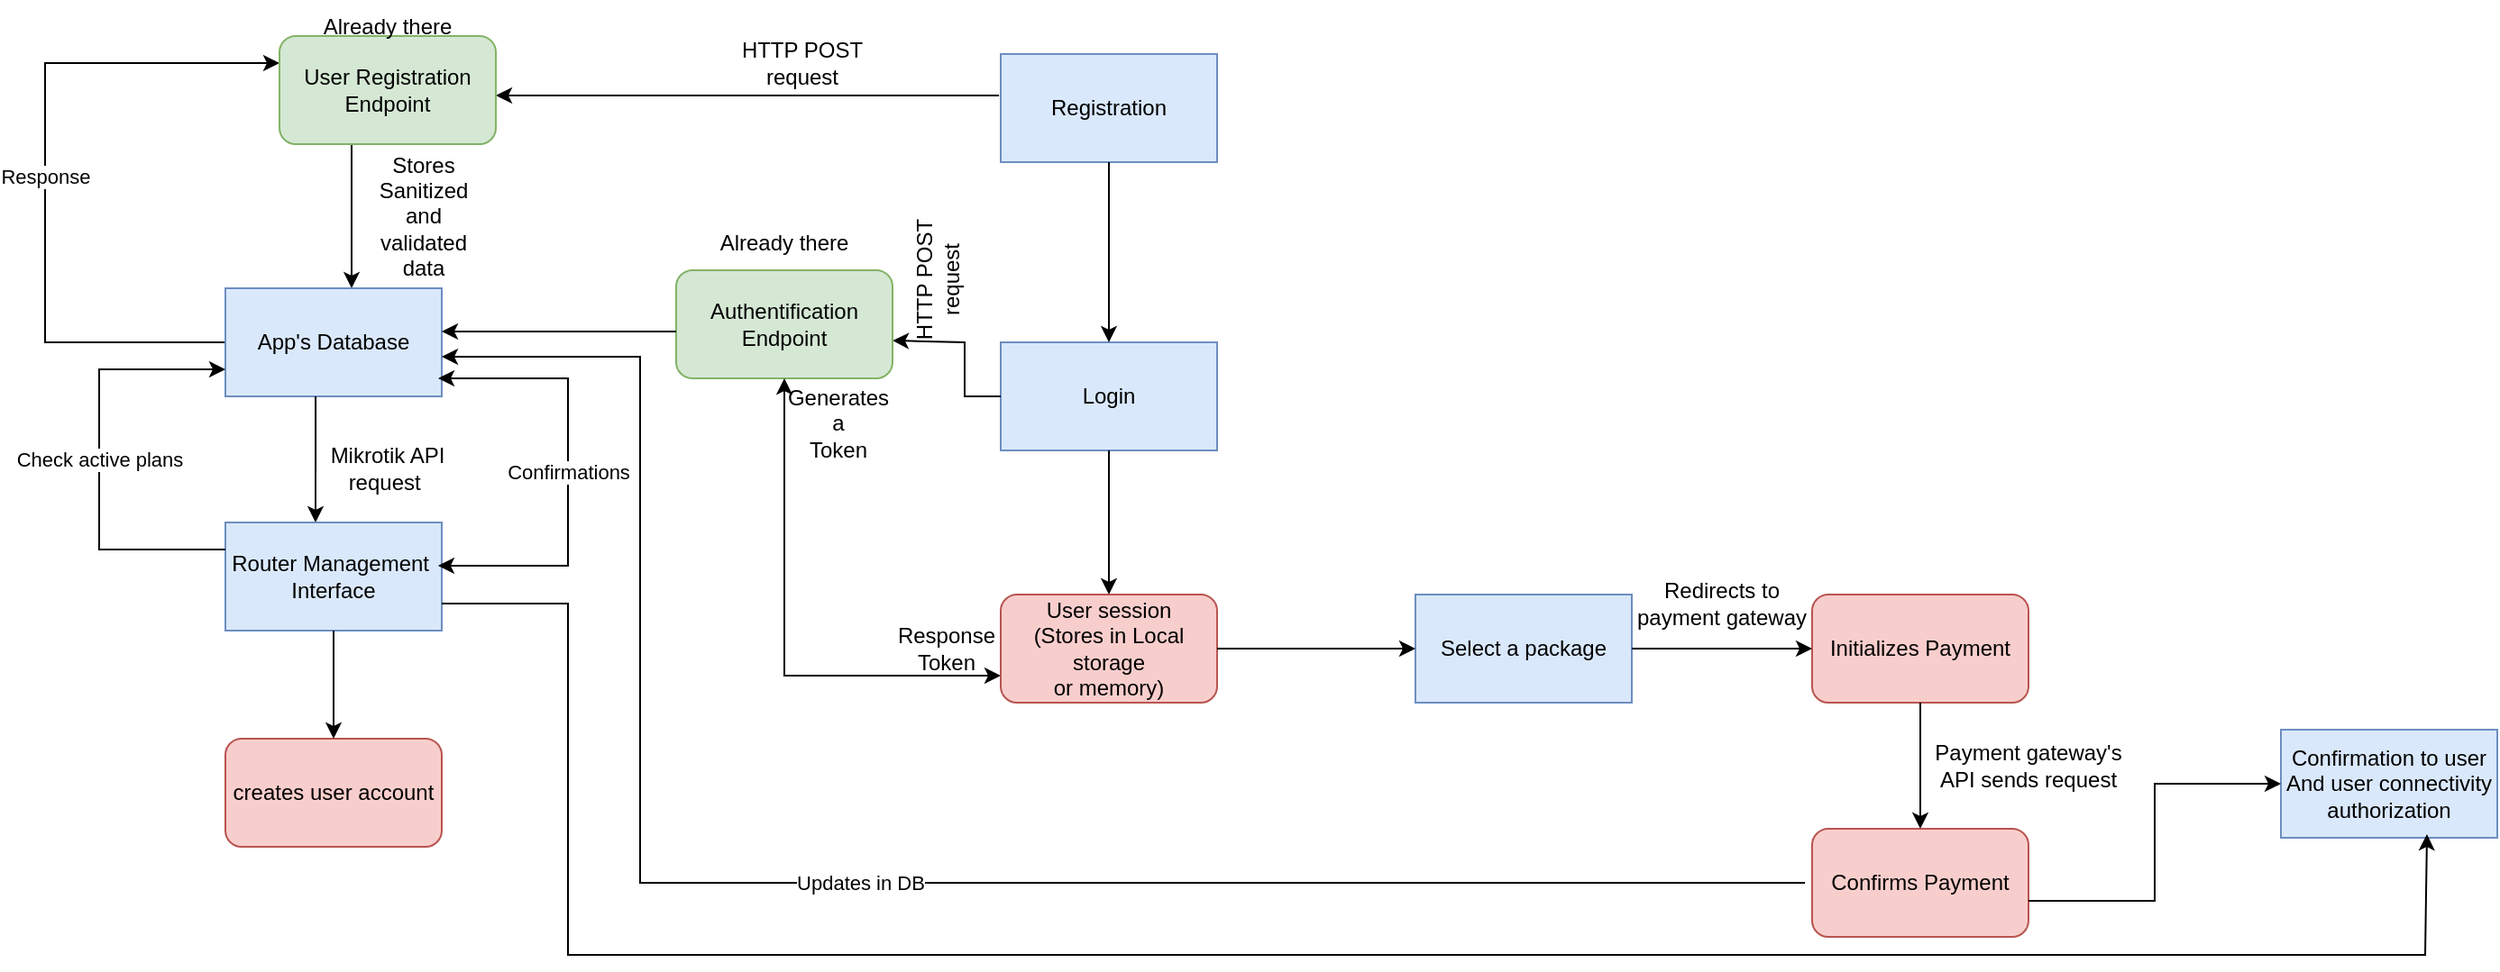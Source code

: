 <mxfile version="23.1.5" type="github">
  <diagram name="Page-1" id="sBodYX_Wt0fe1jOT6rNt">
    <mxGraphModel dx="1947" dy="497" grid="1" gridSize="10" guides="1" tooltips="1" connect="1" arrows="1" fold="1" page="1" pageScale="1" pageWidth="827" pageHeight="1169" math="0" shadow="0">
      <root>
        <mxCell id="0" />
        <mxCell id="1" parent="0" />
        <mxCell id="U-NQsNrkRnYrdvfyYx4k-1" value="Registration" style="rounded=0;whiteSpace=wrap;html=1;fillColor=#dae8fc;strokeColor=#6c8ebf;" parent="1" vertex="1">
          <mxGeometry x="440" y="180" width="120" height="60" as="geometry" />
        </mxCell>
        <mxCell id="U-NQsNrkRnYrdvfyYx4k-2" value="Login" style="rounded=0;whiteSpace=wrap;html=1;fillColor=#dae8fc;strokeColor=#6c8ebf;" parent="1" vertex="1">
          <mxGeometry x="440" y="340" width="120" height="60" as="geometry" />
        </mxCell>
        <mxCell id="DA_IUHjIiNAHubX0HCw5-2" value="" style="endArrow=classic;html=1;rounded=0;exitX=-0.008;exitY=0.383;exitDx=0;exitDy=0;exitPerimeter=0;" parent="1" source="U-NQsNrkRnYrdvfyYx4k-1" edge="1">
          <mxGeometry width="50" height="50" relative="1" as="geometry">
            <mxPoint x="120" y="250" as="sourcePoint" />
            <mxPoint x="160" y="203" as="targetPoint" />
          </mxGeometry>
        </mxCell>
        <mxCell id="DA_IUHjIiNAHubX0HCw5-4" value="HTTP POST request" style="text;strokeColor=none;align=center;fillColor=none;html=1;verticalAlign=middle;whiteSpace=wrap;rounded=0;" parent="1" vertex="1">
          <mxGeometry x="280" y="170" width="100" height="30" as="geometry" />
        </mxCell>
        <mxCell id="DA_IUHjIiNAHubX0HCw5-5" value="" style="endArrow=classic;html=1;rounded=0;exitX=0.5;exitY=1;exitDx=0;exitDy=0;entryX=0.75;entryY=0;entryDx=0;entryDy=0;" parent="1" edge="1">
          <mxGeometry width="50" height="50" relative="1" as="geometry">
            <mxPoint x="80" y="230" as="sourcePoint" />
            <mxPoint x="80" y="310" as="targetPoint" />
          </mxGeometry>
        </mxCell>
        <mxCell id="DA_IUHjIiNAHubX0HCw5-21" value="Response" style="edgeStyle=none;rounded=0;orthogonalLoop=1;jettySize=auto;html=1;exitX=0;exitY=0.5;exitDx=0;exitDy=0;entryX=0;entryY=0.25;entryDx=0;entryDy=0;" parent="1" source="DA_IUHjIiNAHubX0HCw5-6" target="DA_IUHjIiNAHubX0HCw5-8" edge="1">
          <mxGeometry relative="1" as="geometry">
            <mxPoint y="90" as="targetPoint" />
            <Array as="points">
              <mxPoint x="-90" y="340" />
              <mxPoint x="-90" y="185" />
            </Array>
          </mxGeometry>
        </mxCell>
        <mxCell id="DA_IUHjIiNAHubX0HCw5-6" value="App&#39;s Database" style="whiteSpace=wrap;html=1;fillColor=#dae8fc;strokeColor=#6c8ebf;" parent="1" vertex="1">
          <mxGeometry x="10" y="310" width="120" height="60" as="geometry" />
        </mxCell>
        <mxCell id="DA_IUHjIiNAHubX0HCw5-7" value="Stores Sanitized and validated data" style="text;strokeColor=none;align=center;fillColor=none;html=1;verticalAlign=middle;whiteSpace=wrap;rounded=0;" parent="1" vertex="1">
          <mxGeometry x="90" y="240" width="60" height="60" as="geometry" />
        </mxCell>
        <mxCell id="DA_IUHjIiNAHubX0HCw5-8" value="User Registration&lt;br style=&quot;border-color: var(--border-color);&quot;&gt;Endpoint" style="rounded=1;whiteSpace=wrap;html=1;fillColor=#d5e8d4;strokeColor=#82b366;" parent="1" vertex="1">
          <mxGeometry x="40" y="170" width="120" height="60" as="geometry" />
        </mxCell>
        <mxCell id="DA_IUHjIiNAHubX0HCw5-9" value="" style="endArrow=classic;html=1;rounded=0;exitX=0.417;exitY=1;exitDx=0;exitDy=0;exitPerimeter=0;" parent="1" source="DA_IUHjIiNAHubX0HCw5-6" edge="1">
          <mxGeometry width="50" height="50" relative="1" as="geometry">
            <mxPoint x="45" y="440" as="sourcePoint" />
            <mxPoint x="60" y="440" as="targetPoint" />
            <Array as="points">
              <mxPoint x="60" y="440" />
            </Array>
          </mxGeometry>
        </mxCell>
        <mxCell id="DA_IUHjIiNAHubX0HCw5-10" value="Router Management&amp;nbsp;&lt;br&gt;Interface" style="whiteSpace=wrap;html=1;fillColor=#dae8fc;strokeColor=#6c8ebf;" parent="1" vertex="1">
          <mxGeometry x="10" y="440" width="120" height="60" as="geometry" />
        </mxCell>
        <mxCell id="DA_IUHjIiNAHubX0HCw5-11" value="Mikrotik API request&amp;nbsp;" style="text;strokeColor=none;align=center;fillColor=none;html=1;verticalAlign=middle;whiteSpace=wrap;rounded=0;" parent="1" vertex="1">
          <mxGeometry x="65" y="390" width="70" height="40" as="geometry" />
        </mxCell>
        <mxCell id="DA_IUHjIiNAHubX0HCw5-15" value="creates user account" style="rounded=1;whiteSpace=wrap;html=1;fillColor=#f8cecc;strokeColor=#b85450;" parent="1" vertex="1">
          <mxGeometry x="10" y="560" width="120" height="60" as="geometry" />
        </mxCell>
        <mxCell id="DA_IUHjIiNAHubX0HCw5-16" value="" style="endArrow=classic;html=1;rounded=0;exitX=0.5;exitY=1;exitDx=0;exitDy=0;" parent="1" source="DA_IUHjIiNAHubX0HCw5-10" edge="1">
          <mxGeometry width="50" height="50" relative="1" as="geometry">
            <mxPoint x="30" y="550" as="sourcePoint" />
            <mxPoint x="70" y="560" as="targetPoint" />
          </mxGeometry>
        </mxCell>
        <mxCell id="DA_IUHjIiNAHubX0HCw5-22" value="" style="endArrow=classic;html=1;rounded=0;entryX=0.5;entryY=0;entryDx=0;entryDy=0;exitX=0.5;exitY=1;exitDx=0;exitDy=0;" parent="1" source="U-NQsNrkRnYrdvfyYx4k-1" target="U-NQsNrkRnYrdvfyYx4k-2" edge="1">
          <mxGeometry width="50" height="50" relative="1" as="geometry">
            <mxPoint x="475" y="320" as="sourcePoint" />
            <mxPoint x="525" y="270" as="targetPoint" />
          </mxGeometry>
        </mxCell>
        <mxCell id="DA_IUHjIiNAHubX0HCw5-23" value="" style="endArrow=classic;html=1;rounded=0;exitX=0;exitY=0.5;exitDx=0;exitDy=0;entryX=1;entryY=0.65;entryDx=0;entryDy=0;entryPerimeter=0;" parent="1" source="U-NQsNrkRnYrdvfyYx4k-2" target="DA_IUHjIiNAHubX0HCw5-24" edge="1">
          <mxGeometry width="50" height="50" relative="1" as="geometry">
            <mxPoint x="320" y="400" as="sourcePoint" />
            <mxPoint x="390" y="339" as="targetPoint" />
            <Array as="points">
              <mxPoint x="420" y="370" />
              <mxPoint x="420" y="340" />
            </Array>
          </mxGeometry>
        </mxCell>
        <mxCell id="DA_IUHjIiNAHubX0HCw5-24" value="Authentification&lt;br&gt;Endpoint" style="rounded=1;whiteSpace=wrap;html=1;fillColor=#d5e8d4;strokeColor=#82b366;" parent="1" vertex="1">
          <mxGeometry x="260" y="300" width="120" height="60" as="geometry" />
        </mxCell>
        <mxCell id="DA_IUHjIiNAHubX0HCw5-25" value="" style="endArrow=classic;html=1;rounded=0;entryX=1;entryY=0.4;entryDx=0;entryDy=0;entryPerimeter=0;" parent="1" target="DA_IUHjIiNAHubX0HCw5-6" edge="1">
          <mxGeometry width="50" height="50" relative="1" as="geometry">
            <mxPoint x="260" y="334" as="sourcePoint" />
            <mxPoint x="370" y="350" as="targetPoint" />
          </mxGeometry>
        </mxCell>
        <mxCell id="DA_IUHjIiNAHubX0HCw5-27" value="HTTP POST&lt;br&gt;request" style="text;strokeColor=none;align=center;fillColor=none;html=1;verticalAlign=middle;whiteSpace=wrap;rounded=0;rotation=-90;" parent="1" vertex="1">
          <mxGeometry x="360" y="290" width="90" height="30" as="geometry" />
        </mxCell>
        <mxCell id="DA_IUHjIiNAHubX0HCw5-30" value="" style="endArrow=classic;html=1;rounded=0;entryX=0.5;entryY=0;entryDx=0;entryDy=0;exitX=0.5;exitY=1;exitDx=0;exitDy=0;" parent="1" source="U-NQsNrkRnYrdvfyYx4k-2" edge="1">
          <mxGeometry width="50" height="50" relative="1" as="geometry">
            <mxPoint x="460" y="450" as="sourcePoint" />
            <mxPoint x="500" y="480" as="targetPoint" />
          </mxGeometry>
        </mxCell>
        <mxCell id="DA_IUHjIiNAHubX0HCw5-31" value="Generates a&lt;br&gt;Token" style="text;strokeColor=none;align=center;fillColor=none;html=1;verticalAlign=middle;whiteSpace=wrap;rounded=0;" parent="1" vertex="1">
          <mxGeometry x="320" y="370" width="60" height="30" as="geometry" />
        </mxCell>
        <mxCell id="DA_IUHjIiNAHubX0HCw5-32" value="" style="endArrow=classic;startArrow=classic;html=1;rounded=0;exitX=0;exitY=0.75;exitDx=0;exitDy=0;" parent="1" edge="1">
          <mxGeometry width="50" height="50" relative="1" as="geometry">
            <mxPoint x="440" y="525" as="sourcePoint" />
            <mxPoint x="320" y="360" as="targetPoint" />
            <Array as="points">
              <mxPoint x="320" y="525" />
            </Array>
          </mxGeometry>
        </mxCell>
        <mxCell id="DA_IUHjIiNAHubX0HCw5-33" value="Response&lt;br&gt;Token" style="text;strokeColor=none;align=center;fillColor=none;html=1;verticalAlign=middle;whiteSpace=wrap;rounded=0;" parent="1" vertex="1">
          <mxGeometry x="380" y="495" width="60" height="30" as="geometry" />
        </mxCell>
        <mxCell id="DA_IUHjIiNAHubX0HCw5-34" value="User session&lt;br style=&quot;border-color: var(--border-color);&quot;&gt;(Stores in Local storage&lt;br style=&quot;border-color: var(--border-color);&quot;&gt;or memory)" style="rounded=1;whiteSpace=wrap;html=1;fillColor=#f8cecc;strokeColor=#b85450;" parent="1" vertex="1">
          <mxGeometry x="440" y="480" width="120" height="60" as="geometry" />
        </mxCell>
        <mxCell id="DA_IUHjIiNAHubX0HCw5-35" value="Select a package" style="rounded=0;whiteSpace=wrap;html=1;fillColor=#dae8fc;strokeColor=#6c8ebf;" parent="1" vertex="1">
          <mxGeometry x="670" y="480" width="120" height="60" as="geometry" />
        </mxCell>
        <mxCell id="DA_IUHjIiNAHubX0HCw5-36" value="" style="endArrow=classic;html=1;rounded=0;entryX=0;entryY=0.5;entryDx=0;entryDy=0;" parent="1" target="DA_IUHjIiNAHubX0HCw5-35" edge="1">
          <mxGeometry width="50" height="50" relative="1" as="geometry">
            <mxPoint x="560" y="510" as="sourcePoint" />
            <mxPoint x="610" y="460" as="targetPoint" />
          </mxGeometry>
        </mxCell>
        <mxCell id="DA_IUHjIiNAHubX0HCw5-37" value="Initializes Payment" style="rounded=1;whiteSpace=wrap;html=1;fillColor=#f8cecc;strokeColor=#b85450;" parent="1" vertex="1">
          <mxGeometry x="890" y="480" width="120" height="60" as="geometry" />
        </mxCell>
        <mxCell id="DA_IUHjIiNAHubX0HCw5-38" value="" style="endArrow=classic;html=1;rounded=0;exitX=1;exitY=0.5;exitDx=0;exitDy=0;entryX=0;entryY=0.5;entryDx=0;entryDy=0;" parent="1" source="DA_IUHjIiNAHubX0HCw5-35" target="DA_IUHjIiNAHubX0HCw5-37" edge="1">
          <mxGeometry width="50" height="50" relative="1" as="geometry">
            <mxPoint x="890" y="540" as="sourcePoint" />
            <mxPoint x="940" y="490" as="targetPoint" />
          </mxGeometry>
        </mxCell>
        <mxCell id="DA_IUHjIiNAHubX0HCw5-39" value="" style="endArrow=classic;html=1;rounded=0;exitX=0.5;exitY=1;exitDx=0;exitDy=0;" parent="1" source="DA_IUHjIiNAHubX0HCw5-37" edge="1">
          <mxGeometry width="50" height="50" relative="1" as="geometry">
            <mxPoint x="925" y="615" as="sourcePoint" />
            <mxPoint x="950" y="610" as="targetPoint" />
          </mxGeometry>
        </mxCell>
        <mxCell id="DA_IUHjIiNAHubX0HCw5-40" value="Confirms Payment" style="rounded=1;whiteSpace=wrap;html=1;fillColor=#f8cecc;strokeColor=#b85450;" parent="1" vertex="1">
          <mxGeometry x="890" y="610" width="120" height="60" as="geometry" />
        </mxCell>
        <mxCell id="DA_IUHjIiNAHubX0HCw5-41" value="Updates in DB" style="endArrow=classic;html=1;rounded=0;exitX=0;exitY=0.5;exitDx=0;exitDy=0;entryX=1.033;entryY=0.633;entryDx=0;entryDy=0;entryPerimeter=0;" parent="1" edge="1">
          <mxGeometry width="50" height="50" relative="1" as="geometry">
            <mxPoint x="886.04" y="640" as="sourcePoint" />
            <mxPoint x="130.0" y="347.98" as="targetPoint" />
            <Array as="points">
              <mxPoint x="240" y="640" />
              <mxPoint x="240" y="348" />
            </Array>
          </mxGeometry>
        </mxCell>
        <mxCell id="DA_IUHjIiNAHubX0HCw5-43" value="Check active plans" style="endArrow=classic;html=1;rounded=0;exitX=0;exitY=0.25;exitDx=0;exitDy=0;entryX=0;entryY=0.75;entryDx=0;entryDy=0;" parent="1" source="DA_IUHjIiNAHubX0HCw5-10" target="DA_IUHjIiNAHubX0HCw5-6" edge="1">
          <mxGeometry width="50" height="50" relative="1" as="geometry">
            <mxPoint x="30" y="415" as="sourcePoint" />
            <mxPoint y="355" as="targetPoint" />
            <Array as="points">
              <mxPoint x="-60" y="455" />
              <mxPoint x="-60" y="355" />
            </Array>
          </mxGeometry>
        </mxCell>
        <mxCell id="DA_IUHjIiNAHubX0HCw5-44" value="Payment gateway&#39;s API sends request" style="text;strokeColor=none;align=center;fillColor=none;html=1;verticalAlign=middle;whiteSpace=wrap;rounded=0;" parent="1" vertex="1">
          <mxGeometry x="950" y="560" width="120" height="30" as="geometry" />
        </mxCell>
        <mxCell id="DA_IUHjIiNAHubX0HCw5-45" value="Redirects to payment gateway" style="text;strokeColor=none;align=center;fillColor=none;html=1;verticalAlign=middle;whiteSpace=wrap;rounded=0;" parent="1" vertex="1">
          <mxGeometry x="790" y="470" width="100" height="30" as="geometry" />
        </mxCell>
        <mxCell id="DA_IUHjIiNAHubX0HCw5-46" value="Confirmations" style="endArrow=classic;startArrow=classic;html=1;rounded=0;exitX=0.983;exitY=0.4;exitDx=0;exitDy=0;exitPerimeter=0;" parent="1" source="DA_IUHjIiNAHubX0HCw5-10" edge="1">
          <mxGeometry width="50" height="50" relative="1" as="geometry">
            <mxPoint x="130" y="450" as="sourcePoint" />
            <mxPoint x="128" y="360" as="targetPoint" />
            <Array as="points">
              <mxPoint x="200" y="464" />
              <mxPoint x="200" y="360" />
            </Array>
          </mxGeometry>
        </mxCell>
        <mxCell id="DA_IUHjIiNAHubX0HCw5-47" value="Confirmation to user&lt;br&gt;And user connectivity authorization" style="rounded=0;whiteSpace=wrap;html=1;fillColor=#dae8fc;strokeColor=#6c8ebf;" parent="1" vertex="1">
          <mxGeometry x="1150" y="555" width="120" height="60" as="geometry" />
        </mxCell>
        <mxCell id="DA_IUHjIiNAHubX0HCw5-48" value="" style="endArrow=classic;html=1;rounded=0;entryX=0;entryY=0.5;entryDx=0;entryDy=0;" parent="1" target="DA_IUHjIiNAHubX0HCw5-47" edge="1">
          <mxGeometry width="50" height="50" relative="1" as="geometry">
            <mxPoint x="1010" y="650" as="sourcePoint" />
            <mxPoint x="1060" y="600" as="targetPoint" />
            <Array as="points">
              <mxPoint x="1080" y="650" />
              <mxPoint x="1080" y="585" />
            </Array>
          </mxGeometry>
        </mxCell>
        <mxCell id="DA_IUHjIiNAHubX0HCw5-49" value="" style="endArrow=classic;html=1;rounded=0;exitX=1;exitY=0.75;exitDx=0;exitDy=0;entryX=0.675;entryY=0.967;entryDx=0;entryDy=0;entryPerimeter=0;" parent="1" source="DA_IUHjIiNAHubX0HCw5-10" target="DA_IUHjIiNAHubX0HCw5-47" edge="1">
          <mxGeometry width="50" height="50" relative="1" as="geometry">
            <mxPoint x="180" y="500" as="sourcePoint" />
            <mxPoint x="1230" y="620" as="targetPoint" />
            <Array as="points">
              <mxPoint x="200" y="485" />
              <mxPoint x="200" y="680" />
              <mxPoint x="1230" y="680" />
            </Array>
          </mxGeometry>
        </mxCell>
        <mxCell id="i7ImaVWbf88YVPwSsbgO-1" value="Already there" style="text;strokeColor=none;align=center;fillColor=none;html=1;verticalAlign=middle;whiteSpace=wrap;rounded=0;" vertex="1" parent="1">
          <mxGeometry x="55" y="150" width="90" height="30" as="geometry" />
        </mxCell>
        <mxCell id="i7ImaVWbf88YVPwSsbgO-2" value="Already there" style="text;strokeColor=none;align=center;fillColor=none;html=1;verticalAlign=middle;whiteSpace=wrap;rounded=0;" vertex="1" parent="1">
          <mxGeometry x="275" y="270" width="90" height="30" as="geometry" />
        </mxCell>
      </root>
    </mxGraphModel>
  </diagram>
</mxfile>
